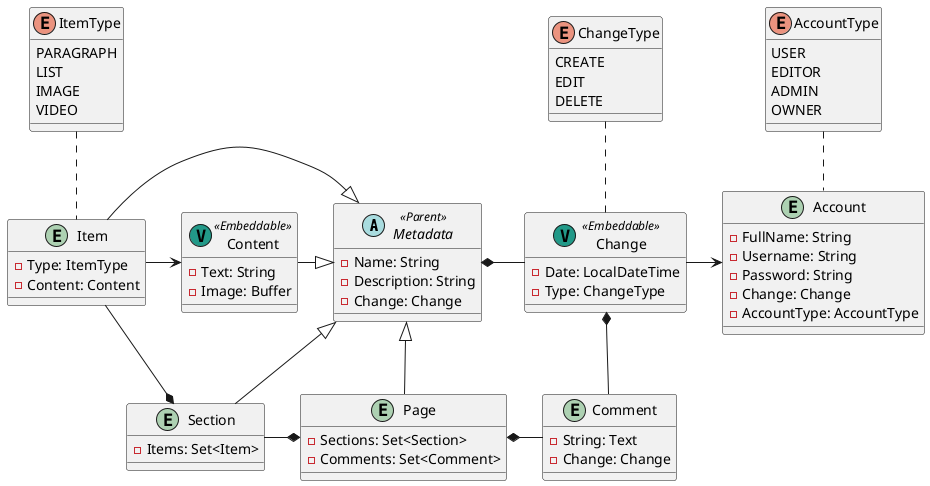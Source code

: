 @startuml
'https://plantuml.com/class-diagram'

abstract class Metadata <<Parent>>
{
    - Name: String
    - Description: String
    - Change: Change
}

entity Page
{
    - Sections: Set<Section>
    - Comments: Set<Comment>
}

entity Section
{
    - Items: Set<Item>
}

entity Item
{
    - Type: ItemType
    - Content: Content
}

enum ItemType
{
    PARAGRAPH
    LIST
    IMAGE
    VIDEO
}

entity Content <<(V, #229988)Embeddable>>
{
    - Text: String
    - Image: Buffer
}

entity Comment
{
    - String: Text
    - Change: Change
}

entity Account
{
    - FullName: String
    - Username: String
    - Password: String
    - Change: Change
    - AccountType: AccountType
}

enum AccountType
{
    USER
    EDITOR
    ADMIN
    OWNER
}

entity Change <<(V, #229988)Embeddable>>
{
    - Date: LocalDateTime
    - Type: ChangeType
}

enum ChangeType
{
    CREATE
    EDIT
    DELETE
}

Page -up-|> Metadata

Section -up-|> Metadata
Section -right-* Page

Item -right-|> Metadata
Item -down-* Section
Item -right-> Content
Item .up. ItemType

Content -right-|> Metadata

Comment -up-* Change
Comment -left-* Page

Change -left-* Metadata
Change -right-> Account
Change .up. ChangeType

Account .up. AccountType

@enduml